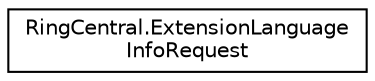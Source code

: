 digraph "Graphical Class Hierarchy"
{
 // LATEX_PDF_SIZE
  edge [fontname="Helvetica",fontsize="10",labelfontname="Helvetica",labelfontsize="10"];
  node [fontname="Helvetica",fontsize="10",shape=record];
  rankdir="LR";
  Node0 [label="RingCentral.ExtensionLanguage\lInfoRequest",height=0.2,width=0.4,color="black", fillcolor="white", style="filled",URL="$classRingCentral_1_1ExtensionLanguageInfoRequest.html",tooltip=" "];
}
